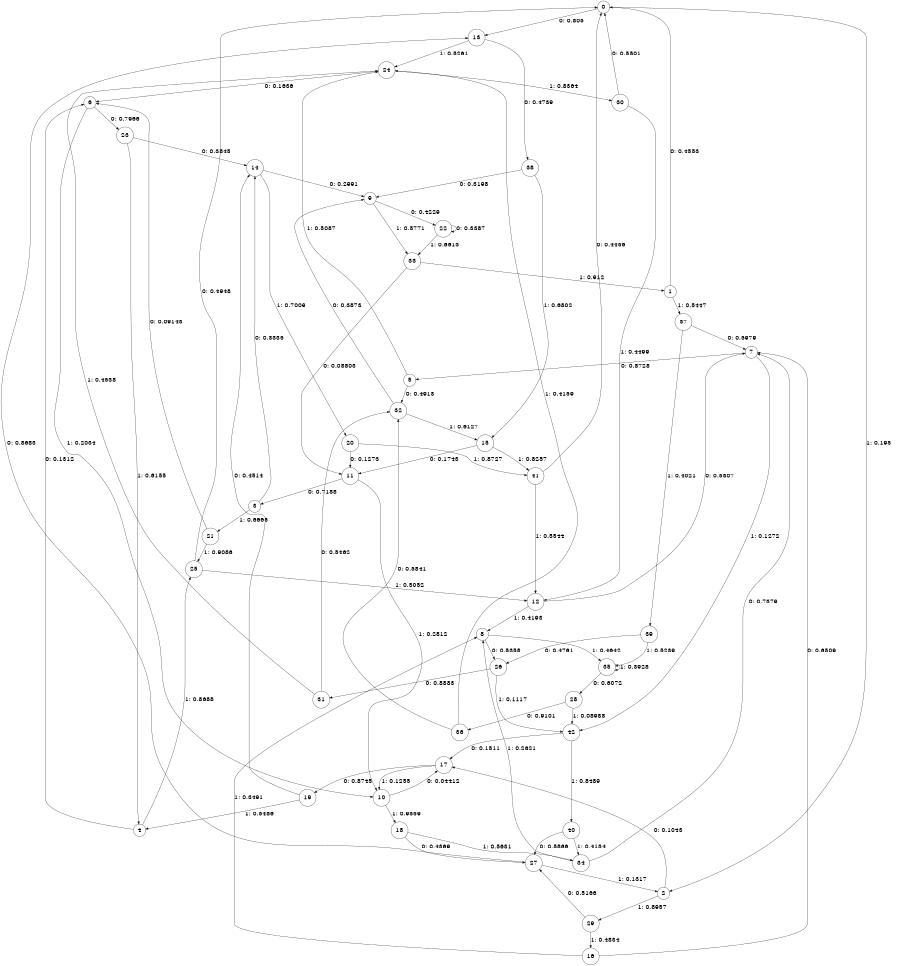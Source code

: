 digraph "ch36concat_phase3_L8" {
size = "6,8.5";
ratio = "fill";
node [shape = circle];
node [fontsize = 24];
edge [fontsize = 24];
0 -> 13 [label = "0: 0.805    "];
0 -> 2 [label = "1: 0.195    "];
1 -> 0 [label = "0: 0.4553   "];
1 -> 37 [label = "1: 0.5447   "];
2 -> 17 [label = "0: 0.1043   "];
2 -> 29 [label = "1: 0.8957   "];
3 -> 14 [label = "0: 0.3335   "];
3 -> 21 [label = "1: 0.6665   "];
4 -> 6 [label = "0: 0.1312   "];
4 -> 25 [label = "1: 0.8688   "];
5 -> 32 [label = "0: 0.4913   "];
5 -> 24 [label = "1: 0.5087   "];
6 -> 23 [label = "0: 0.7966   "];
6 -> 10 [label = "1: 0.2034   "];
7 -> 5 [label = "0: 0.8728   "];
7 -> 42 [label = "1: 0.1272   "];
8 -> 26 [label = "0: 0.5358   "];
8 -> 35 [label = "1: 0.4642   "];
9 -> 22 [label = "0: 0.4229   "];
9 -> 33 [label = "1: 0.5771   "];
10 -> 17 [label = "0: 0.04412  "];
10 -> 18 [label = "1: 0.9559   "];
11 -> 3 [label = "0: 0.7188   "];
11 -> 10 [label = "1: 0.2812   "];
12 -> 7 [label = "0: 0.5807   "];
12 -> 8 [label = "1: 0.4193   "];
13 -> 38 [label = "0: 0.4739   "];
13 -> 24 [label = "1: 0.5261   "];
14 -> 9 [label = "0: 0.2991   "];
14 -> 20 [label = "1: 0.7009   "];
15 -> 11 [label = "0: 0.1743   "];
15 -> 41 [label = "1: 0.8257   "];
16 -> 7 [label = "0: 0.6509   "];
16 -> 8 [label = "1: 0.3491   "];
17 -> 19 [label = "0: 0.8745   "];
17 -> 10 [label = "1: 0.1255   "];
18 -> 27 [label = "0: 0.4369   "];
18 -> 34 [label = "1: 0.5631   "];
19 -> 14 [label = "0: 0.4514   "];
19 -> 4 [label = "1: 0.5486   "];
20 -> 11 [label = "0: 0.1273   "];
20 -> 41 [label = "1: 0.8727   "];
21 -> 6 [label = "0: 0.09143  "];
21 -> 25 [label = "1: 0.9086   "];
22 -> 22 [label = "0: 0.3387   "];
22 -> 33 [label = "1: 0.6613   "];
23 -> 14 [label = "0: 0.3845   "];
23 -> 4 [label = "1: 0.6155   "];
24 -> 6 [label = "0: 0.1636   "];
24 -> 30 [label = "1: 0.8364   "];
25 -> 0 [label = "0: 0.4948   "];
25 -> 12 [label = "1: 0.5052   "];
26 -> 31 [label = "0: 0.8883   "];
26 -> 42 [label = "1: 0.1117   "];
27 -> 13 [label = "0: 0.8683   "];
27 -> 2 [label = "1: 0.1317   "];
28 -> 36 [label = "0: 0.9101   "];
28 -> 42 [label = "1: 0.08988  "];
29 -> 27 [label = "0: 0.5166   "];
29 -> 16 [label = "1: 0.4834   "];
30 -> 0 [label = "0: 0.5501   "];
30 -> 12 [label = "1: 0.4499   "];
31 -> 32 [label = "0: 0.5462   "];
31 -> 24 [label = "1: 0.4538   "];
32 -> 9 [label = "0: 0.3873   "];
32 -> 15 [label = "1: 0.6127   "];
33 -> 11 [label = "0: 0.08803  "];
33 -> 1 [label = "1: 0.912    "];
34 -> 7 [label = "0: 0.7379   "];
34 -> 8 [label = "1: 0.2621   "];
35 -> 28 [label = "0: 0.6072   "];
35 -> 35 [label = "1: 0.3928   "];
36 -> 32 [label = "0: 0.5841   "];
36 -> 24 [label = "1: 0.4159   "];
37 -> 7 [label = "0: 0.5979   "];
37 -> 39 [label = "1: 0.4021   "];
38 -> 9 [label = "0: 0.3198   "];
38 -> 15 [label = "1: 0.6802   "];
39 -> 26 [label = "0: 0.4761   "];
39 -> 35 [label = "1: 0.5239   "];
40 -> 27 [label = "0: 0.5866   "];
40 -> 34 [label = "1: 0.4134   "];
41 -> 0 [label = "0: 0.4456   "];
41 -> 12 [label = "1: 0.5544   "];
42 -> 17 [label = "0: 0.1511   "];
42 -> 40 [label = "1: 0.8489   "];
}